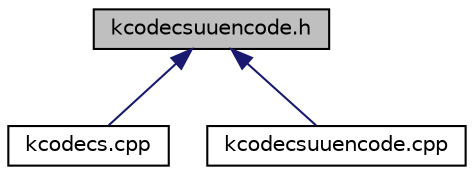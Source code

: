 digraph "kcodecsuuencode.h"
{
  edge [fontname="Helvetica",fontsize="10",labelfontname="Helvetica",labelfontsize="10"];
  node [fontname="Helvetica",fontsize="10",shape=record];
  Node4 [label="kcodecsuuencode.h",height=0.2,width=0.4,color="black", fillcolor="grey75", style="filled", fontcolor="black"];
  Node4 -> Node5 [dir="back",color="midnightblue",fontsize="10",style="solid",fontname="Helvetica"];
  Node5 [label="kcodecs.cpp",height=0.2,width=0.4,color="black", fillcolor="white", style="filled",URL="$kcodecs_8cpp_source.html"];
  Node4 -> Node6 [dir="back",color="midnightblue",fontsize="10",style="solid",fontname="Helvetica"];
  Node6 [label="kcodecsuuencode.cpp",height=0.2,width=0.4,color="black", fillcolor="white", style="filled",URL="$kcodecsuuencode_8cpp.html",tooltip="This file is part of the API for handling MIME data and defines a uuencode Codec class. "];
}
